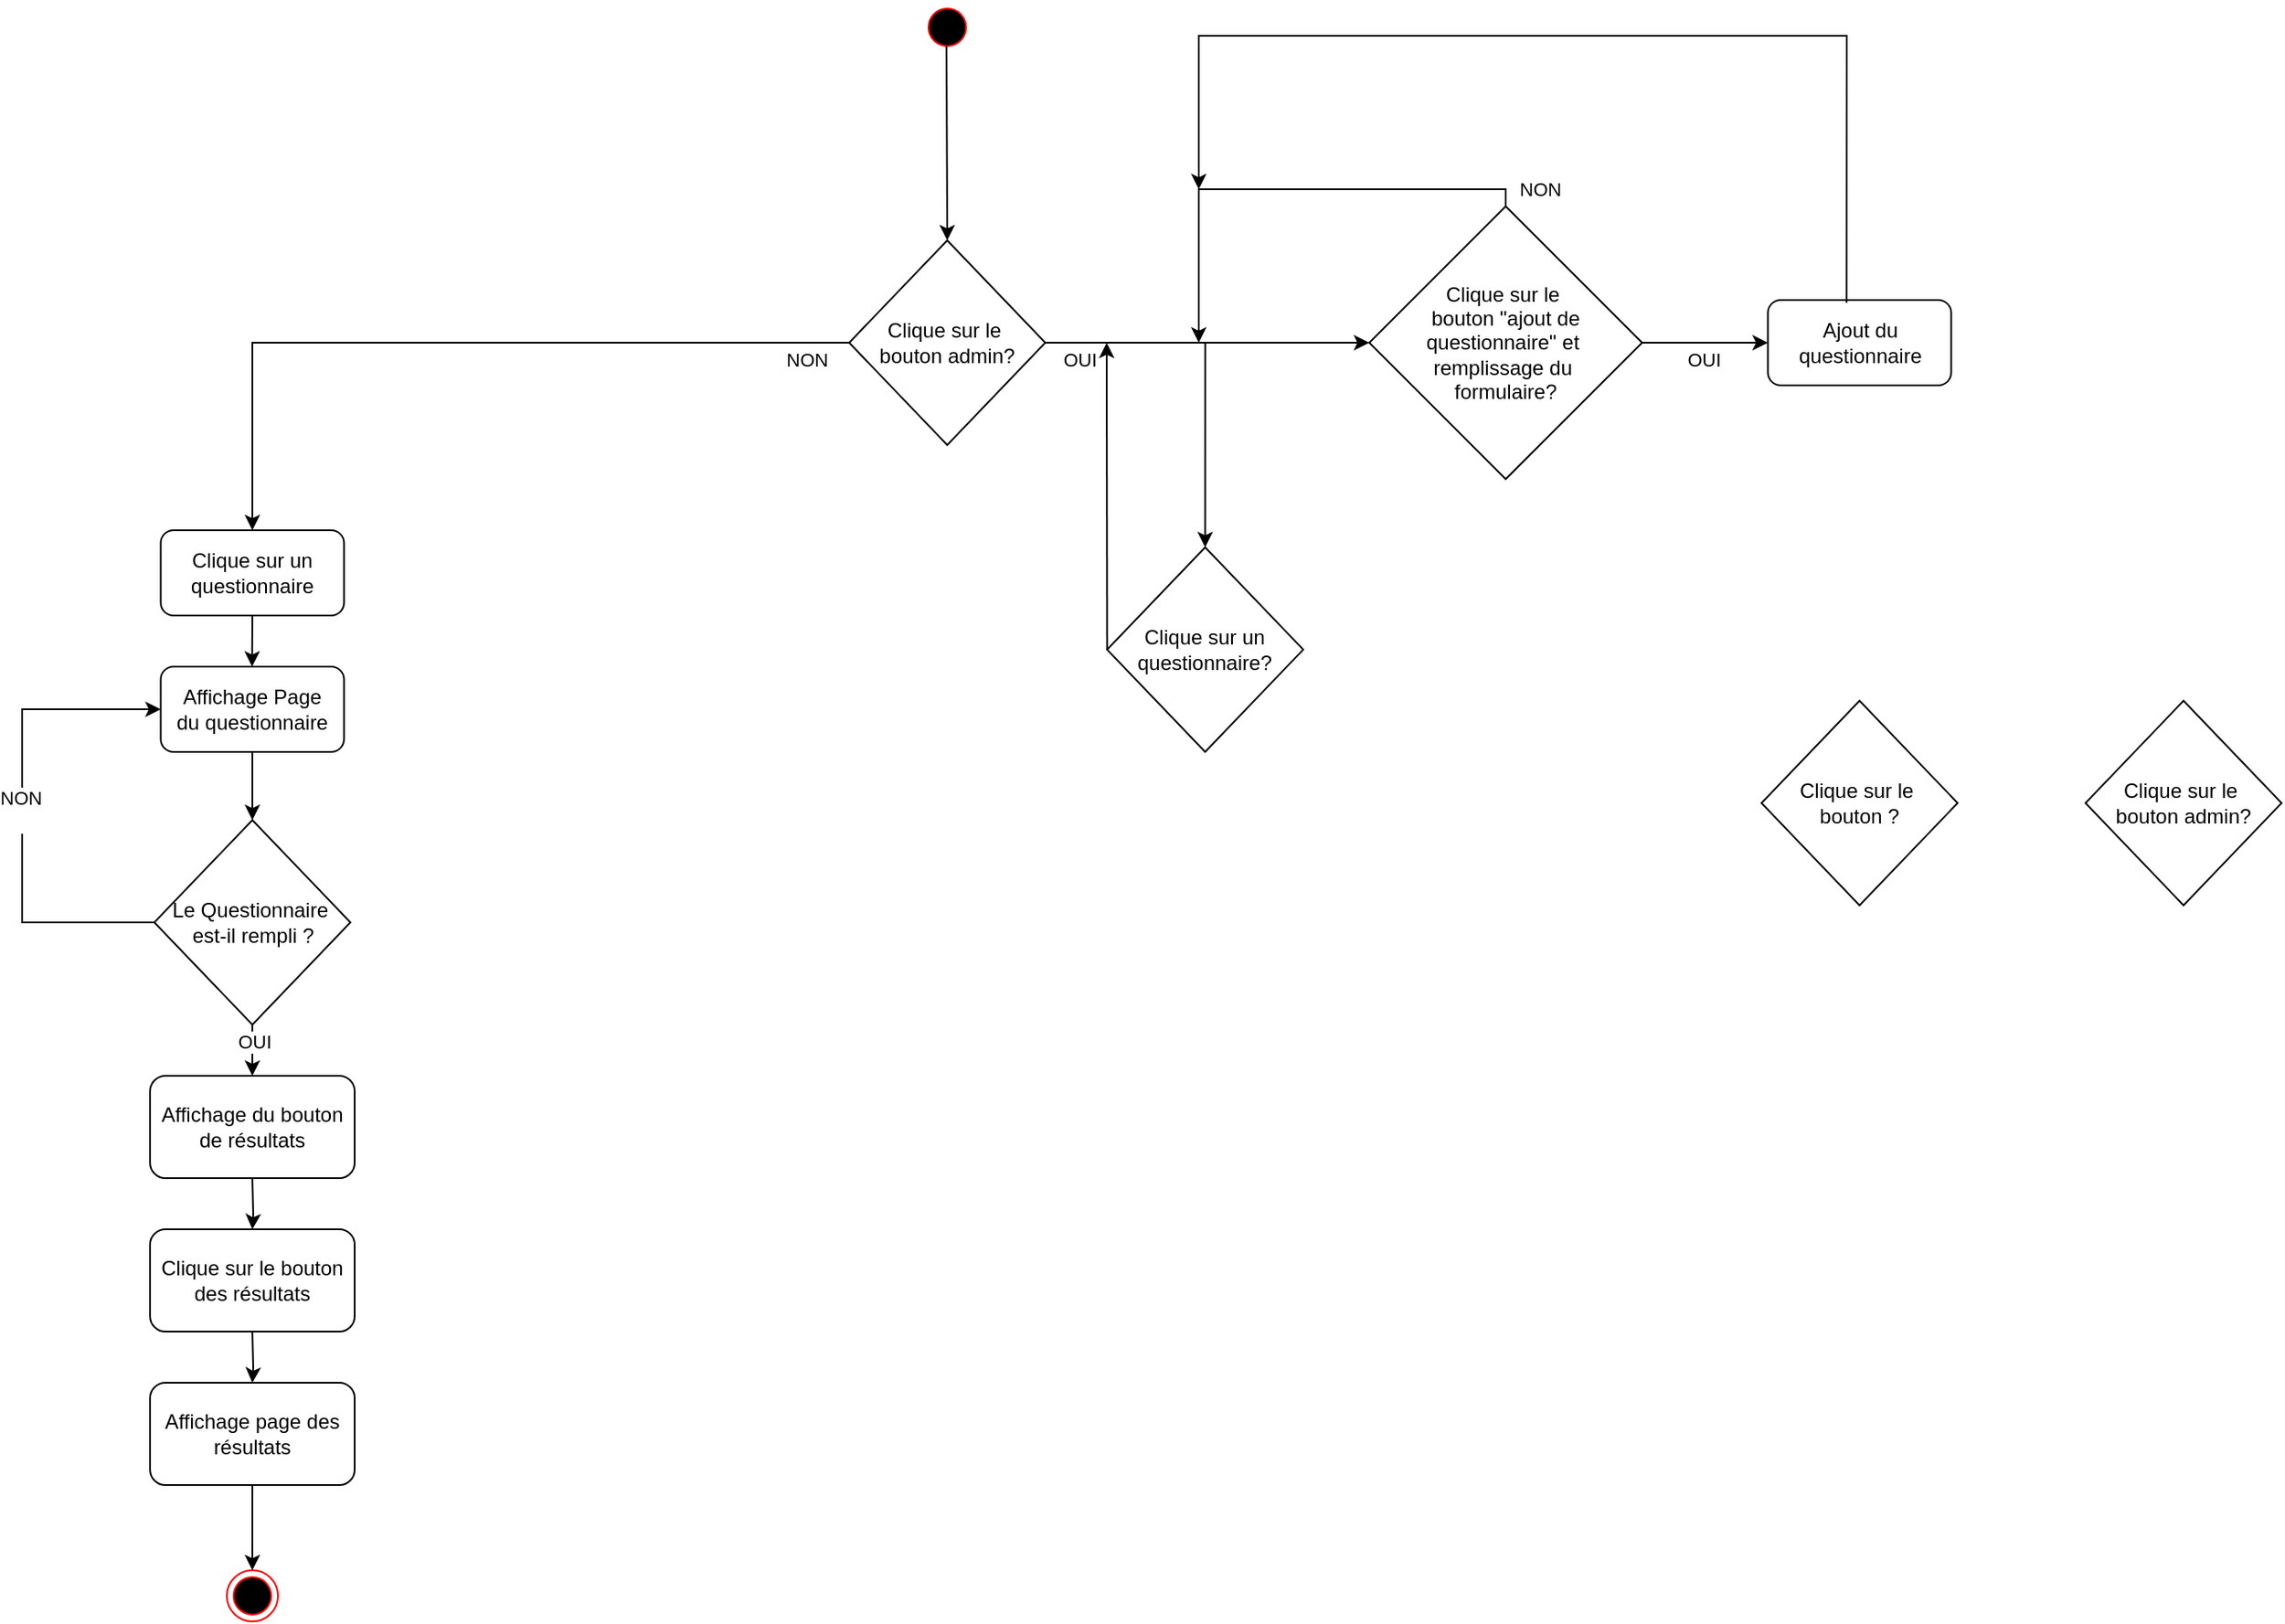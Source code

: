<mxfile version="26.2.14">
  <diagram name="Page-1" id="0783ab3e-0a74-02c8-0abd-f7b4e66b4bec">
    <mxGraphModel dx="2562" dy="1005" grid="1" gridSize="10" guides="1" tooltips="1" connect="1" arrows="1" fold="1" page="1" pageScale="1" pageWidth="850" pageHeight="1100" background="none" math="0" shadow="0">
      <root>
        <mxCell id="0" />
        <mxCell id="1" parent="0" />
        <mxCell id="PdA31WArUTdSWTHu70uK-5" value="" style="ellipse;html=1;shape=endState;fillColor=#000000;strokeColor=#ff0000;" vertex="1" parent="1">
          <mxGeometry x="170" y="1190" width="30" height="30" as="geometry" />
        </mxCell>
        <mxCell id="PdA31WArUTdSWTHu70uK-12" value="Affichage Page&lt;br&gt;du questionnaire" style="rounded=1;whiteSpace=wrap;html=1;" vertex="1" parent="1">
          <mxGeometry x="131.25" y="660" width="107.5" height="50" as="geometry" />
        </mxCell>
        <mxCell id="PdA31WArUTdSWTHu70uK-13" value="" style="endArrow=classic;html=1;rounded=0;exitX=0.5;exitY=1;exitDx=0;exitDy=0;" edge="1" parent="1" source="PdA31WArUTdSWTHu70uK-12" target="PdA31WArUTdSWTHu70uK-15">
          <mxGeometry width="50" height="50" relative="1" as="geometry">
            <mxPoint x="160" y="770" as="sourcePoint" />
            <mxPoint x="185" y="750" as="targetPoint" />
          </mxGeometry>
        </mxCell>
        <mxCell id="PdA31WArUTdSWTHu70uK-22" value="" style="edgeStyle=orthogonalEdgeStyle;rounded=0;orthogonalLoop=1;jettySize=auto;html=1;" edge="1" parent="1" source="PdA31WArUTdSWTHu70uK-15" target="PdA31WArUTdSWTHu70uK-20">
          <mxGeometry relative="1" as="geometry" />
        </mxCell>
        <mxCell id="PdA31WArUTdSWTHu70uK-63" value="OUI" style="edgeLabel;html=1;align=center;verticalAlign=middle;resizable=0;points=[];" vertex="1" connectable="0" parent="PdA31WArUTdSWTHu70uK-22">
          <mxGeometry x="0.207" y="1" relative="1" as="geometry">
            <mxPoint as="offset" />
          </mxGeometry>
        </mxCell>
        <mxCell id="PdA31WArUTdSWTHu70uK-15" value="Le Questionnaire&amp;nbsp;&lt;div&gt;est-il rempli ?&lt;/div&gt;" style="rhombus;whiteSpace=wrap;html=1;" vertex="1" parent="1">
          <mxGeometry x="127.5" y="750" width="115" height="120" as="geometry" />
        </mxCell>
        <mxCell id="PdA31WArUTdSWTHu70uK-18" value="" style="endArrow=classic;html=1;rounded=0;exitX=0;exitY=0.5;exitDx=0;exitDy=0;entryX=0;entryY=0.5;entryDx=0;entryDy=0;" edge="1" parent="1" source="PdA31WArUTdSWTHu70uK-15" target="PdA31WArUTdSWTHu70uK-12">
          <mxGeometry width="50" height="50" relative="1" as="geometry">
            <mxPoint x="160" y="850" as="sourcePoint" />
            <mxPoint x="210" y="800" as="targetPoint" />
            <Array as="points">
              <mxPoint x="50" y="810" />
              <mxPoint x="50" y="685" />
            </Array>
          </mxGeometry>
        </mxCell>
        <mxCell id="PdA31WArUTdSWTHu70uK-19" value="NON&lt;div&gt;&lt;br&gt;&lt;/div&gt;" style="edgeLabel;html=1;align=center;verticalAlign=middle;resizable=0;points=[];" vertex="1" connectable="0" parent="PdA31WArUTdSWTHu70uK-18">
          <mxGeometry x="0.01" y="1" relative="1" as="geometry">
            <mxPoint as="offset" />
          </mxGeometry>
        </mxCell>
        <mxCell id="PdA31WArUTdSWTHu70uK-20" value="Affichage du bouton de résultats" style="rounded=1;whiteSpace=wrap;html=1;" vertex="1" parent="1">
          <mxGeometry x="125" y="900" width="120" height="60" as="geometry" />
        </mxCell>
        <mxCell id="PdA31WArUTdSWTHu70uK-23" value="" style="edgeStyle=orthogonalEdgeStyle;rounded=0;orthogonalLoop=1;jettySize=auto;html=1;" edge="1" parent="1" target="PdA31WArUTdSWTHu70uK-24">
          <mxGeometry relative="1" as="geometry">
            <mxPoint x="185" y="960" as="sourcePoint" />
          </mxGeometry>
        </mxCell>
        <mxCell id="PdA31WArUTdSWTHu70uK-24" value="Clique sur le bouton des résultats" style="rounded=1;whiteSpace=wrap;html=1;" vertex="1" parent="1">
          <mxGeometry x="125" y="990" width="120" height="60" as="geometry" />
        </mxCell>
        <mxCell id="PdA31WArUTdSWTHu70uK-25" value="" style="edgeStyle=orthogonalEdgeStyle;rounded=0;orthogonalLoop=1;jettySize=auto;html=1;" edge="1" parent="1" target="PdA31WArUTdSWTHu70uK-26">
          <mxGeometry relative="1" as="geometry">
            <mxPoint x="185" y="1050" as="sourcePoint" />
          </mxGeometry>
        </mxCell>
        <mxCell id="PdA31WArUTdSWTHu70uK-28" value="" style="edgeStyle=orthogonalEdgeStyle;rounded=0;orthogonalLoop=1;jettySize=auto;html=1;" edge="1" parent="1" source="PdA31WArUTdSWTHu70uK-26" target="PdA31WArUTdSWTHu70uK-5">
          <mxGeometry relative="1" as="geometry" />
        </mxCell>
        <mxCell id="PdA31WArUTdSWTHu70uK-26" value="Affichage page des résultats" style="rounded=1;whiteSpace=wrap;html=1;" vertex="1" parent="1">
          <mxGeometry x="125" y="1080" width="120" height="60" as="geometry" />
        </mxCell>
        <mxCell id="PdA31WArUTdSWTHu70uK-48" value="" style="ellipse;html=1;shape=startState;fillColor=#000000;strokeColor=#ff0000;" vertex="1" parent="1">
          <mxGeometry x="577.5" y="270" width="30" height="30" as="geometry" />
        </mxCell>
        <mxCell id="PdA31WArUTdSWTHu70uK-50" value="" style="endArrow=classic;html=1;rounded=0;exitX=0.485;exitY=0.859;exitDx=0;exitDy=0;entryX=0.5;entryY=0;entryDx=0;entryDy=0;exitPerimeter=0;" edge="1" parent="1" source="PdA31WArUTdSWTHu70uK-48" target="PdA31WArUTdSWTHu70uK-56">
          <mxGeometry width="50" height="50" relative="1" as="geometry">
            <mxPoint x="567.5" y="410" as="sourcePoint" />
            <mxPoint x="592.5" y="330" as="targetPoint" />
          </mxGeometry>
        </mxCell>
        <mxCell id="PdA31WArUTdSWTHu70uK-54" value="Clique sur un questionnaire" style="rounded=1;whiteSpace=wrap;html=1;" vertex="1" parent="1">
          <mxGeometry x="131.25" y="580" width="107.5" height="50" as="geometry" />
        </mxCell>
        <mxCell id="PdA31WArUTdSWTHu70uK-55" value="" style="endArrow=classic;html=1;rounded=0;entryX=0.5;entryY=0;entryDx=0;entryDy=0;exitX=0.5;exitY=1;exitDx=0;exitDy=0;" edge="1" parent="1" source="PdA31WArUTdSWTHu70uK-54">
          <mxGeometry width="50" height="50" relative="1" as="geometry">
            <mxPoint x="184.83" y="630" as="sourcePoint" />
            <mxPoint x="184.83" y="660" as="targetPoint" />
          </mxGeometry>
        </mxCell>
        <mxCell id="PdA31WArUTdSWTHu70uK-58" value="" style="edgeStyle=orthogonalEdgeStyle;rounded=0;orthogonalLoop=1;jettySize=auto;html=1;entryX=0.5;entryY=0;entryDx=0;entryDy=0;" edge="1" parent="1" source="PdA31WArUTdSWTHu70uK-56" target="PdA31WArUTdSWTHu70uK-54">
          <mxGeometry relative="1" as="geometry">
            <mxPoint x="440" y="470" as="targetPoint" />
          </mxGeometry>
        </mxCell>
        <mxCell id="PdA31WArUTdSWTHu70uK-61" value="NON" style="edgeLabel;html=1;align=center;verticalAlign=middle;resizable=0;points=[];" vertex="1" connectable="0" parent="PdA31WArUTdSWTHu70uK-58">
          <mxGeometry x="-0.602" relative="1" as="geometry">
            <mxPoint x="66" y="10" as="offset" />
          </mxGeometry>
        </mxCell>
        <mxCell id="PdA31WArUTdSWTHu70uK-60" value="" style="edgeStyle=orthogonalEdgeStyle;rounded=0;orthogonalLoop=1;jettySize=auto;html=1;entryX=0.5;entryY=0;entryDx=0;entryDy=0;exitX=1;exitY=0.5;exitDx=0;exitDy=0;" edge="1" parent="1" source="PdA31WArUTdSWTHu70uK-56" target="PdA31WArUTdSWTHu70uK-65">
          <mxGeometry relative="1" as="geometry">
            <mxPoint x="743.75" y="590" as="targetPoint" />
          </mxGeometry>
        </mxCell>
        <mxCell id="PdA31WArUTdSWTHu70uK-62" value="OUI" style="edgeLabel;html=1;align=center;verticalAlign=middle;resizable=0;points=[];" vertex="1" connectable="0" parent="PdA31WArUTdSWTHu70uK-60">
          <mxGeometry x="-0.545" y="-3" relative="1" as="geometry">
            <mxPoint x="-29" y="7" as="offset" />
          </mxGeometry>
        </mxCell>
        <mxCell id="PdA31WArUTdSWTHu70uK-56" value="Clique sur le&amp;nbsp;&lt;div&gt;bouton admin?&lt;/div&gt;" style="rhombus;whiteSpace=wrap;html=1;" vertex="1" parent="1">
          <mxGeometry x="535" y="410" width="115" height="120" as="geometry" />
        </mxCell>
        <mxCell id="PdA31WArUTdSWTHu70uK-64" value="Clique sur le&amp;nbsp;&lt;div&gt;bouton &quot;ajout de questionnaire&quot; et&amp;nbsp;&lt;/div&gt;&lt;div&gt;remplissage du&amp;nbsp;&lt;/div&gt;&lt;div&gt;formulaire?&lt;/div&gt;" style="rhombus;whiteSpace=wrap;html=1;" vertex="1" parent="1">
          <mxGeometry x="840" y="390" width="160" height="160" as="geometry" />
        </mxCell>
        <mxCell id="PdA31WArUTdSWTHu70uK-65" value="Clique sur un questionnaire&lt;span style=&quot;background-color: transparent; color: light-dark(rgb(0, 0, 0), rgb(255, 255, 255));&quot;&gt;?&lt;/span&gt;" style="rhombus;whiteSpace=wrap;html=1;" vertex="1" parent="1">
          <mxGeometry x="686.25" y="590" width="115" height="120" as="geometry" />
        </mxCell>
        <mxCell id="PdA31WArUTdSWTHu70uK-66" value="Clique sur le&amp;nbsp;&lt;div&gt;bouton ?&lt;/div&gt;" style="rhombus;whiteSpace=wrap;html=1;" vertex="1" parent="1">
          <mxGeometry x="1070" y="680" width="115" height="120" as="geometry" />
        </mxCell>
        <mxCell id="PdA31WArUTdSWTHu70uK-67" value="Clique sur le&amp;nbsp;&lt;div&gt;bouton admin?&lt;/div&gt;" style="rhombus;whiteSpace=wrap;html=1;" vertex="1" parent="1">
          <mxGeometry x="1260" y="680" width="115" height="120" as="geometry" />
        </mxCell>
        <mxCell id="PdA31WArUTdSWTHu70uK-72" value="" style="endArrow=classic;html=1;rounded=0;exitX=1;exitY=0.5;exitDx=0;exitDy=0;entryX=0;entryY=0.5;entryDx=0;entryDy=0;" edge="1" parent="1" source="PdA31WArUTdSWTHu70uK-56" target="PdA31WArUTdSWTHu70uK-64">
          <mxGeometry width="50" height="50" relative="1" as="geometry">
            <mxPoint x="730" y="350" as="sourcePoint" />
            <mxPoint x="731" y="464" as="targetPoint" />
          </mxGeometry>
        </mxCell>
        <mxCell id="PdA31WArUTdSWTHu70uK-73" value="" style="endArrow=classic;html=1;rounded=0;exitX=0.5;exitY=0;exitDx=0;exitDy=0;" edge="1" parent="1" source="PdA31WArUTdSWTHu70uK-64">
          <mxGeometry width="50" height="50" relative="1" as="geometry">
            <mxPoint x="897.5" y="380" as="sourcePoint" />
            <mxPoint x="740" y="470" as="targetPoint" />
            <Array as="points">
              <mxPoint x="920" y="380" />
              <mxPoint x="740" y="380" />
            </Array>
          </mxGeometry>
        </mxCell>
        <mxCell id="PdA31WArUTdSWTHu70uK-74" value="NON" style="edgeLabel;html=1;align=center;verticalAlign=middle;resizable=0;points=[];" vertex="1" connectable="0" parent="PdA31WArUTdSWTHu70uK-73">
          <mxGeometry x="-0.88" y="-1" relative="1" as="geometry">
            <mxPoint x="27" y="1" as="offset" />
          </mxGeometry>
        </mxCell>
        <mxCell id="PdA31WArUTdSWTHu70uK-75" value="Ajout du questionnaire" style="rounded=1;whiteSpace=wrap;html=1;" vertex="1" parent="1">
          <mxGeometry x="1073.75" y="445" width="107.5" height="50" as="geometry" />
        </mxCell>
        <mxCell id="PdA31WArUTdSWTHu70uK-77" value="" style="endArrow=classic;html=1;rounded=0;entryX=0;entryY=0.5;entryDx=0;entryDy=0;" edge="1" parent="1" target="PdA31WArUTdSWTHu70uK-75">
          <mxGeometry width="50" height="50" relative="1" as="geometry">
            <mxPoint x="1000" y="470" as="sourcePoint" />
            <mxPoint x="954.43" y="540" as="targetPoint" />
          </mxGeometry>
        </mxCell>
        <mxCell id="PdA31WArUTdSWTHu70uK-78" value="OUI" style="edgeLabel;html=1;align=center;verticalAlign=middle;resizable=0;points=[];" vertex="1" connectable="0" parent="PdA31WArUTdSWTHu70uK-77">
          <mxGeometry x="0.061" y="-1" relative="1" as="geometry">
            <mxPoint x="-3" y="9" as="offset" />
          </mxGeometry>
        </mxCell>
        <mxCell id="PdA31WArUTdSWTHu70uK-79" value="" style="endArrow=classic;html=1;rounded=0;exitX=0.429;exitY=0.032;exitDx=0;exitDy=0;exitPerimeter=0;" edge="1" parent="1" source="PdA31WArUTdSWTHu70uK-75">
          <mxGeometry width="50" height="50" relative="1" as="geometry">
            <mxPoint x="920" y="300" as="sourcePoint" />
            <mxPoint x="740" y="380" as="targetPoint" />
            <Array as="points">
              <mxPoint x="1120" y="290" />
              <mxPoint x="740" y="290" />
            </Array>
          </mxGeometry>
        </mxCell>
        <mxCell id="PdA31WArUTdSWTHu70uK-83" value="" style="endArrow=classic;html=1;rounded=0;exitX=0;exitY=0.5;exitDx=0;exitDy=0;" edge="1" parent="1" source="PdA31WArUTdSWTHu70uK-65">
          <mxGeometry width="50" height="50" relative="1" as="geometry">
            <mxPoint x="830" y="660" as="sourcePoint" />
            <mxPoint x="686" y="470" as="targetPoint" />
          </mxGeometry>
        </mxCell>
      </root>
    </mxGraphModel>
  </diagram>
</mxfile>
